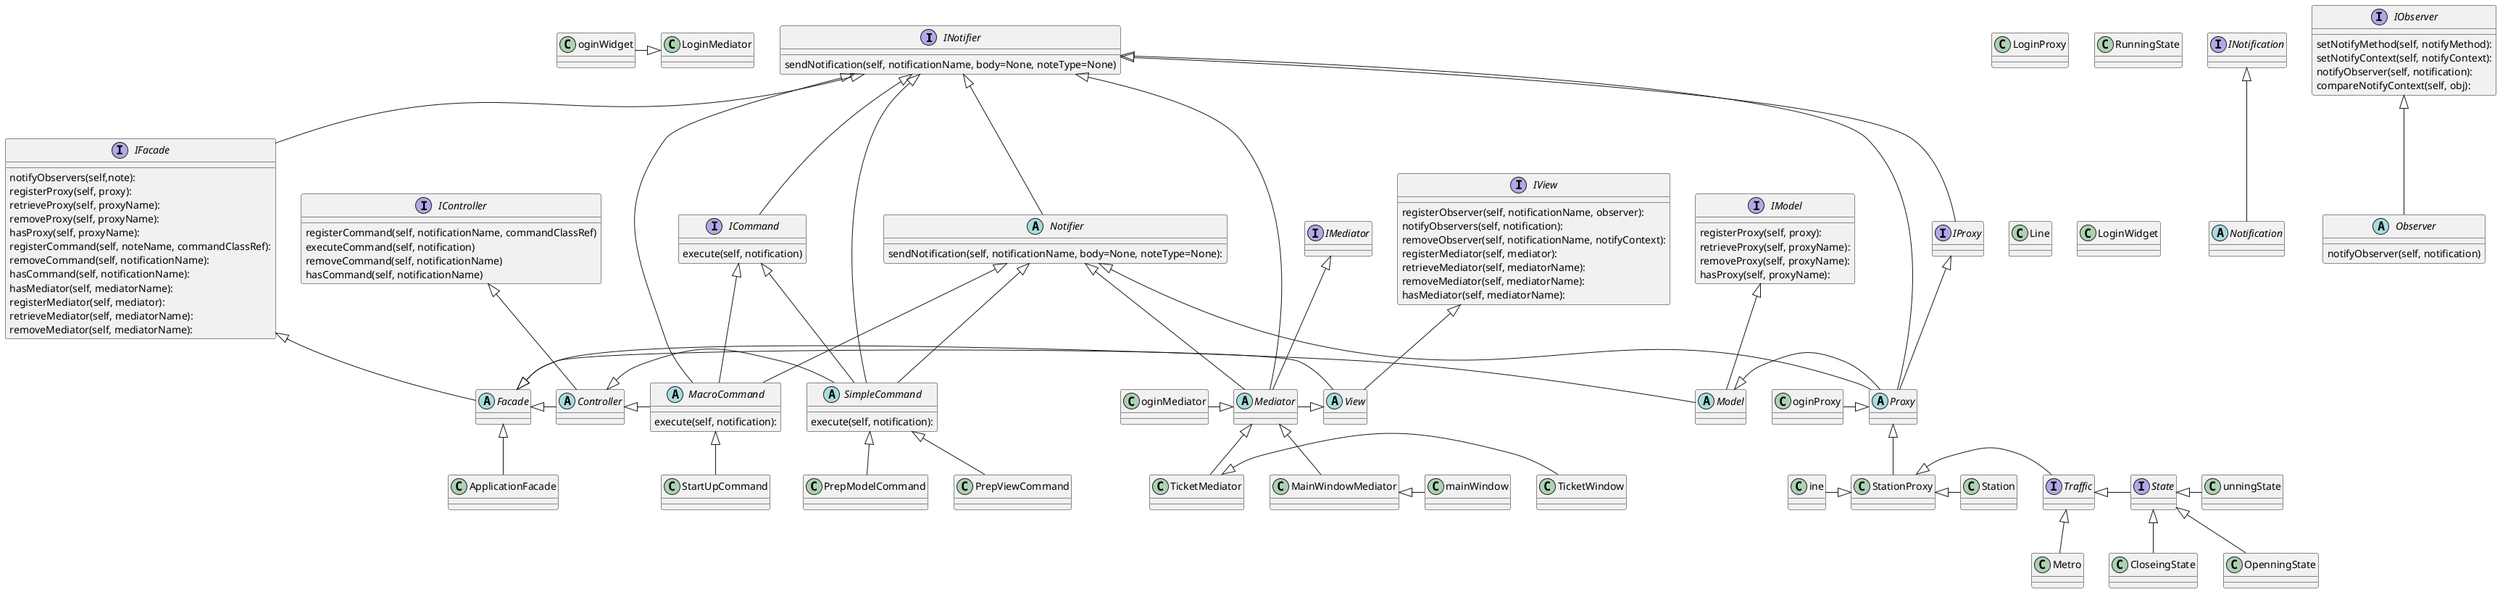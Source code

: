 @startuml
'https://plantuml.com/class-diagram


interface INotifier
{
sendNotification(self, notificationName, body=None, noteType=None)
}
interface  ICommand
{
execute(self, notification)

}
interface IController
{
 registerCommand(self, notificationName, commandClassRef)


    executeCommand(self, notification)


    removeCommand(self, notificationName)


    hasCommand(self, notificationName)
}

interface IFacade
{
notifyObservers(self,note):
registerProxy(self, proxy):
retrieveProxy(self, proxyName):
removeProxy(self, proxyName):
hasProxy(self, proxyName):
registerCommand(self, noteName, commandClassRef):
removeCommand(self, notificationName):
hasCommand(self, notificationName):
hasMediator(self, mediatorName):
registerMediator(self, mediator):
retrieveMediator(self, mediatorName):
removeMediator(self, mediatorName):
}
interface IModel
{
registerProxy(self, proxy):
retrieveProxy(self, proxyName):
removeProxy(self, proxyName):
hasProxy(self, proxyName):
}
interface INotification
{
}
interface IObserver
{
setNotifyMethod(self, notifyMethod):
setNotifyContext(self, notifyContext):
notifyObserver(self, notification):
compareNotifyContext(self, obj):

}
interface IProxy
{
}
interface IView
{
registerObserver(self, notificationName, observer):
notifyObservers(self, notification):
removeObserver(self, notificationName, notifyContext):
registerMediator(self, mediator):
retrieveMediator(self, mediatorName):
removeMediator(self, mediatorName):
hasMediator(self, mediatorName):

}
interface IMediator
{
}
abstract class Observer
{
notifyObserver(self, notification)
}
abstract class Notifier
{
sendNotification(self, notificationName, body=None, noteType=None):
}
abstract class Notification
{
}
abstract class Facade
{
}
abstract class MacroCommand
{
execute(self, notification):
}
abstract class SimpleCommand
{
execute(self, notification):
}
abstract class Mediator
{
}
abstract class Proxy
{
}
abstract class Controller
{
}
abstract class View
abstract class Model
class PrepModelCommand
{
}
class PrepViewCommand
{
}
class StartUpCommand
{
}
class  LoginProxy
{
}
class StationProxy
{
}
interface State
{
}
interface Traffic
{
}
class RunningState
{
}
class OpenningState
{
}
class CloseingState
{
}
class Metro
{
}
class Line
{
}
class Station
{
}
class ApplicationFacade
{
}
class LoginMediator
{
}
class MainWindowMediator
{
}
class TicketMediator
{
}
class TicketWindow
{
}
class mainWindow
{
}
class LoginWidget
{
}
INotifier<|--ICommand
INotifier<|--IFacade
INotifier<|--IProxy
INotifier<|--Notifier
IObserver<|--Observer
INotification<|--Notification
IFacade<|--Facade
INotifier<|--MacroCommand
Notifier<|--MacroCommand
ICommand<|--MacroCommand
INotifier<|--SimpleCommand
Notifier<|--SimpleCommand
ICommand<|--SimpleCommand
Notifier<|--Mediator
IMediator<|--Mediator
INotifier<|--Mediator
INotifier<|--Proxy
Notifier<|--Proxy
IProxy<|--Proxy
IController<|--Controller
IModel<|--Model
IView<|--View
SimpleCommand<|--PrepModelCommand
SimpleCommand<|--PrepViewCommand
MacroCommand<|--StartUpCommand
Proxy<|--StationProxy
Proxy<|--LoginProxy
State<|--OpenningState
State<|--RunningState
State<|--CloseingState
Traffic<|--Metro
Traffic<|-State
StationProxy<|-Traffic
StationProxy<|-Line
StationProxy<|-Station
Facade<|--ApplicationFacade
Mediator<|--MainWindowMediator
Mediator<|--LoginMediator
Mediator<|--TicketMediator
View<|-Mediator
Controller<|-MacroCommand
Controller<|-SimpleCommand
Model<|-Proxy
Facade<|-View
Facade<|-Model
Facade<|-Controller

MainWindowMediator<|-mainWindow
TicketMediator<|-TicketWindow
LoginMediator<|-LoginWidget
@enduml
